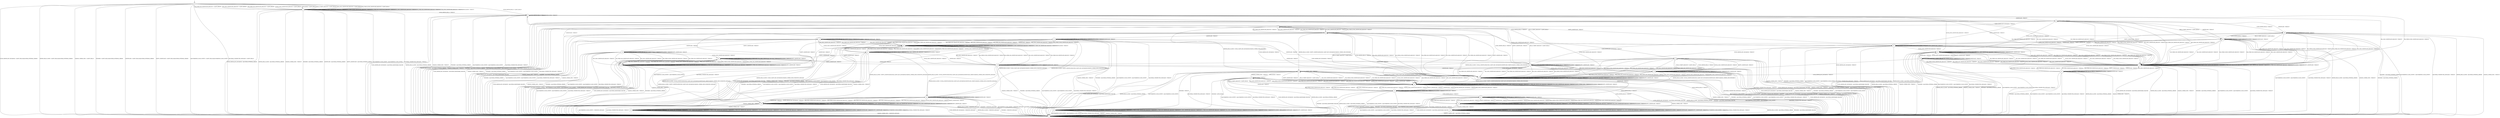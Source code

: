 digraph g {

	s0 [shape="circle" label="s0"];
	s1 [shape="circle" label="s1"];
	s2 [shape="circle" label="s2"];
	s3 [shape="circle" label="s3"];
	s4 [shape="circle" label="s4"];
	s5 [shape="circle" label="s5"];
	s6 [shape="circle" label="s6"];
	s7 [shape="circle" label="s7"];
	s8 [shape="circle" label="s8"];
	s9 [shape="circle" label="s9"];
	s10 [shape="circle" label="s10"];
	s11 [shape="circle" label="s11"];
	s12 [shape="circle" label="s12"];
	s13 [shape="circle" label="s13"];
	s14 [shape="circle" label="s14"];
	s15 [shape="circle" label="s15"];
	s16 [shape="circle" label="s16"];
	s17 [shape="circle" label="s17"];
	s18 [shape="circle" label="s18"];
	s19 [shape="circle" label="s19"];
	s20 [shape="circle" label="s20"];
	s21 [shape="circle" label="s21"];
	s22 [shape="circle" label="s22"];
	s23 [shape="circle" label="s23"];
	s24 [shape="circle" label="s24"];
	s25 [shape="circle" label="s25"];
	s26 [shape="circle" label="s26"];
	s27 [shape="circle" label="s27"];
	s28 [shape="circle" label="s28"];
	s29 [shape="circle" label="s29"];
	s30 [shape="circle" label="s30"];
	s31 [shape="circle" label="s31"];
	s32 [shape="circle" label="s32"];
	s33 [shape="circle" label="s33"];
	s34 [shape="circle" label="s34"];
	s35 [shape="circle" label="s35"];
	s36 [shape="circle" label="s36"];
	s0 -> s2 [label="HELLO_VERIFY_REQUEST / CLIENT_HELLO+"];
	s0 -> s3 [label="ECDH_SERVER_HELLO / CLIENT_HELLO"];
	s0 -> s1 [label="ECDH_SERVER_KEY_EXCHANGE / CLIENT_HELLO|Alert(FATAL,INTERNAL_ERROR)"];
	s0 -> s2 [label="RSA_SIGN_CERTIFICATE_REQUEST / CLIENT_HELLO"];
	s0 -> s2 [label="RSA_FIXED_ECDH_CERTIFICATE_REQUEST / CLIENT_HELLO"];
	s0 -> s2 [label="RSA_FIXED_DH_CERTIFICATE_REQUEST / CLIENT_HELLO"];
	s0 -> s2 [label="DSS_SIGN_CERTIFICATE_REQUEST / CLIENT_HELLO"];
	s0 -> s2 [label="DSS_FIXED_DH_CERTIFICATE_REQUEST / CLIENT_HELLO"];
	s0 -> s2 [label="ECDSA_SIGN_CERTIFICATE_REQUEST / CLIENT_HELLO"];
	s0 -> s1 [label="SERVER_HELLO_DONE / CLIENT_HELLO|Alert(FATAL,INTERNAL_ERROR)"];
	s0 -> s1 [label="CHANGE_CIPHER_SPEC / CLIENT_HELLO"];
	s0 -> s1 [label="FINISHED / CLIENT_HELLO|Alert(FATAL,INTERNAL_ERROR)"];
	s0 -> s2 [label="APPLICATION / CLIENT_HELLO"];
	s0 -> s1 [label="CERTIFICATE / CLIENT_HELLO|Alert(FATAL,INTERNAL_ERROR)"];
	s0 -> s1 [label="EMPTY_CERTIFICATE / CLIENT_HELLO|Alert(FATAL,INTERNAL_ERROR)"];
	s0 -> s1 [label="Alert(WARNING,CLOSE_NOTIFY) / CLIENT_HELLO|Alert(WARNING,CLOSE_NOTIFY)"];
	s0 -> s1 [label="Alert(FATAL,UNEXPECTED_MESSAGE) / CLIENT_HELLO"];
	s1 -> s1 [label="HELLO_VERIFY_REQUEST / TIMEOUT"];
	s1 -> s1 [label="ECDH_SERVER_HELLO / TIMEOUT"];
	s1 -> s1 [label="ECDH_SERVER_KEY_EXCHANGE / TIMEOUT"];
	s1 -> s1 [label="RSA_SIGN_CERTIFICATE_REQUEST / TIMEOUT"];
	s1 -> s1 [label="RSA_FIXED_ECDH_CERTIFICATE_REQUEST / TIMEOUT"];
	s1 -> s1 [label="RSA_FIXED_DH_CERTIFICATE_REQUEST / TIMEOUT"];
	s1 -> s1 [label="DSS_SIGN_CERTIFICATE_REQUEST / TIMEOUT"];
	s1 -> s1 [label="DSS_FIXED_DH_CERTIFICATE_REQUEST / TIMEOUT"];
	s1 -> s1 [label="ECDSA_SIGN_CERTIFICATE_REQUEST / TIMEOUT"];
	s1 -> s1 [label="SERVER_HELLO_DONE / TIMEOUT"];
	s1 -> s1 [label="CHANGE_CIPHER_SPEC / TIMEOUT"];
	s1 -> s1 [label="FINISHED / TIMEOUT"];
	s1 -> s1 [label="APPLICATION / TIMEOUT"];
	s1 -> s1 [label="CERTIFICATE / TIMEOUT"];
	s1 -> s1 [label="EMPTY_CERTIFICATE / TIMEOUT"];
	s1 -> s1 [label="Alert(WARNING,CLOSE_NOTIFY) / TIMEOUT"];
	s1 -> s1 [label="Alert(FATAL,UNEXPECTED_MESSAGE) / TIMEOUT"];
	s2 -> s2 [label="HELLO_VERIFY_REQUEST / CLIENT_HELLO"];
	s2 -> s3 [label="ECDH_SERVER_HELLO / TIMEOUT"];
	s2 -> s1 [label="ECDH_SERVER_KEY_EXCHANGE / Alert(FATAL,INTERNAL_ERROR)"];
	s2 -> s2 [label="RSA_SIGN_CERTIFICATE_REQUEST / TIMEOUT"];
	s2 -> s2 [label="RSA_FIXED_ECDH_CERTIFICATE_REQUEST / TIMEOUT"];
	s2 -> s2 [label="RSA_FIXED_DH_CERTIFICATE_REQUEST / TIMEOUT"];
	s2 -> s2 [label="DSS_SIGN_CERTIFICATE_REQUEST / TIMEOUT"];
	s2 -> s2 [label="DSS_FIXED_DH_CERTIFICATE_REQUEST / TIMEOUT"];
	s2 -> s2 [label="ECDSA_SIGN_CERTIFICATE_REQUEST / TIMEOUT"];
	s2 -> s1 [label="SERVER_HELLO_DONE / Alert(FATAL,INTERNAL_ERROR)"];
	s2 -> s1 [label="CHANGE_CIPHER_SPEC / TIMEOUT"];
	s2 -> s1 [label="FINISHED / Alert(FATAL,INTERNAL_ERROR)"];
	s2 -> s2 [label="APPLICATION / TIMEOUT"];
	s2 -> s1 [label="CERTIFICATE / Alert(FATAL,INTERNAL_ERROR)"];
	s2 -> s1 [label="EMPTY_CERTIFICATE / Alert(FATAL,INTERNAL_ERROR)"];
	s2 -> s1 [label="Alert(WARNING,CLOSE_NOTIFY) / Alert(WARNING,CLOSE_NOTIFY)"];
	s2 -> s1 [label="Alert(FATAL,UNEXPECTED_MESSAGE) / TIMEOUT"];
	s3 -> s33 [label="HELLO_VERIFY_REQUEST / CLIENT_HELLO"];
	s3 -> s3 [label="ECDH_SERVER_HELLO / TIMEOUT"];
	s3 -> s1 [label="ECDH_SERVER_KEY_EXCHANGE / Alert(FATAL,HANDSHAKE_FAILURE)"];
	s3 -> s31 [label="RSA_SIGN_CERTIFICATE_REQUEST / TIMEOUT"];
	s3 -> s31 [label="RSA_FIXED_ECDH_CERTIFICATE_REQUEST / TIMEOUT"];
	s3 -> s31 [label="RSA_FIXED_DH_CERTIFICATE_REQUEST / TIMEOUT"];
	s3 -> s31 [label="DSS_SIGN_CERTIFICATE_REQUEST / TIMEOUT"];
	s3 -> s31 [label="DSS_FIXED_DH_CERTIFICATE_REQUEST / TIMEOUT"];
	s3 -> s34 [label="ECDSA_SIGN_CERTIFICATE_REQUEST / TIMEOUT"];
	s3 -> s1 [label="SERVER_HELLO_DONE / Alert(FATAL,INTERNAL_ERROR)"];
	s3 -> s1 [label="CHANGE_CIPHER_SPEC / TIMEOUT"];
	s3 -> s1 [label="FINISHED / Alert(FATAL,INTERNAL_ERROR)"];
	s3 -> s3 [label="APPLICATION / TIMEOUT"];
	s3 -> s4 [label="CERTIFICATE / TIMEOUT"];
	s3 -> s33 [label="EMPTY_CERTIFICATE / TIMEOUT"];
	s3 -> s1 [label="Alert(WARNING,CLOSE_NOTIFY) / Alert(WARNING,CLOSE_NOTIFY)"];
	s3 -> s1 [label="Alert(FATAL,UNEXPECTED_MESSAGE) / TIMEOUT"];
	s4 -> s36 [label="HELLO_VERIFY_REQUEST / CLIENT_HELLO"];
	s4 -> s30 [label="ECDH_SERVER_HELLO / TIMEOUT"];
	s4 -> s5 [label="ECDH_SERVER_KEY_EXCHANGE / TIMEOUT"];
	s4 -> s31 [label="RSA_SIGN_CERTIFICATE_REQUEST / TIMEOUT"];
	s4 -> s31 [label="RSA_FIXED_ECDH_CERTIFICATE_REQUEST / TIMEOUT"];
	s4 -> s31 [label="RSA_FIXED_DH_CERTIFICATE_REQUEST / TIMEOUT"];
	s4 -> s31 [label="DSS_SIGN_CERTIFICATE_REQUEST / TIMEOUT"];
	s4 -> s31 [label="DSS_FIXED_DH_CERTIFICATE_REQUEST / TIMEOUT"];
	s4 -> s34 [label="ECDSA_SIGN_CERTIFICATE_REQUEST / TIMEOUT"];
	s4 -> s1 [label="SERVER_HELLO_DONE / Alert(FATAL,INTERNAL_ERROR)"];
	s4 -> s1 [label="CHANGE_CIPHER_SPEC / TIMEOUT"];
	s4 -> s1 [label="FINISHED / Alert(FATAL,INTERNAL_ERROR)"];
	s4 -> s4 [label="APPLICATION / TIMEOUT"];
	s4 -> s36 [label="CERTIFICATE / TIMEOUT"];
	s4 -> s33 [label="EMPTY_CERTIFICATE / TIMEOUT"];
	s4 -> s1 [label="Alert(WARNING,CLOSE_NOTIFY) / Alert(WARNING,CLOSE_NOTIFY)"];
	s4 -> s1 [label="Alert(FATAL,UNEXPECTED_MESSAGE) / TIMEOUT"];
	s5 -> s29 [label="HELLO_VERIFY_REQUEST / CLIENT_HELLO"];
	s5 -> s29 [label="ECDH_SERVER_HELLO / TIMEOUT"];
	s5 -> s1 [label="ECDH_SERVER_KEY_EXCHANGE / Alert(FATAL,HANDSHAKE_FAILURE)"];
	s5 -> s6 [label="RSA_SIGN_CERTIFICATE_REQUEST / TIMEOUT"];
	s5 -> s6 [label="RSA_FIXED_ECDH_CERTIFICATE_REQUEST / TIMEOUT"];
	s5 -> s6 [label="RSA_FIXED_DH_CERTIFICATE_REQUEST / TIMEOUT"];
	s5 -> s6 [label="DSS_SIGN_CERTIFICATE_REQUEST / TIMEOUT"];
	s5 -> s6 [label="DSS_FIXED_DH_CERTIFICATE_REQUEST / TIMEOUT"];
	s5 -> s7 [label="ECDSA_SIGN_CERTIFICATE_REQUEST / TIMEOUT"];
	s5 -> s8 [label="SERVER_HELLO_DONE / ECDH_CLIENT_KEY_EXCHANGE|CHANGE_CIPHER_SPEC|FINISHED"];
	s5 -> s1 [label="CHANGE_CIPHER_SPEC / TIMEOUT"];
	s5 -> s1 [label="FINISHED / Alert(FATAL,INTERNAL_ERROR)"];
	s5 -> s5 [label="APPLICATION / TIMEOUT"];
	s5 -> s14 [label="CERTIFICATE / TIMEOUT"];
	s5 -> s29 [label="EMPTY_CERTIFICATE / TIMEOUT"];
	s5 -> s1 [label="Alert(WARNING,CLOSE_NOTIFY) / Alert(WARNING,CLOSE_NOTIFY)"];
	s5 -> s1 [label="Alert(FATAL,UNEXPECTED_MESSAGE) / TIMEOUT"];
	s6 -> s25 [label="HELLO_VERIFY_REQUEST / CLIENT_HELLO"];
	s6 -> s25 [label="ECDH_SERVER_HELLO / TIMEOUT"];
	s6 -> s1 [label="ECDH_SERVER_KEY_EXCHANGE / Alert(FATAL,HANDSHAKE_FAILURE)"];
	s6 -> s25 [label="RSA_SIGN_CERTIFICATE_REQUEST / TIMEOUT"];
	s6 -> s25 [label="RSA_FIXED_ECDH_CERTIFICATE_REQUEST / TIMEOUT"];
	s6 -> s25 [label="RSA_FIXED_DH_CERTIFICATE_REQUEST / TIMEOUT"];
	s6 -> s25 [label="DSS_SIGN_CERTIFICATE_REQUEST / TIMEOUT"];
	s6 -> s25 [label="DSS_FIXED_DH_CERTIFICATE_REQUEST / TIMEOUT"];
	s6 -> s26 [label="ECDSA_SIGN_CERTIFICATE_REQUEST / TIMEOUT"];
	s6 -> s8 [label="SERVER_HELLO_DONE / EMPTY_CERTIFICATE|ECDH_CLIENT_KEY_EXCHANGE|CHANGE_CIPHER_SPEC|FINISHED"];
	s6 -> s1 [label="CHANGE_CIPHER_SPEC / TIMEOUT"];
	s6 -> s1 [label="FINISHED / Alert(FATAL,INTERNAL_ERROR)"];
	s6 -> s6 [label="APPLICATION / TIMEOUT"];
	s6 -> s21 [label="CERTIFICATE / TIMEOUT"];
	s6 -> s25 [label="EMPTY_CERTIFICATE / TIMEOUT"];
	s6 -> s1 [label="Alert(WARNING,CLOSE_NOTIFY) / Alert(WARNING,CLOSE_NOTIFY)"];
	s6 -> s1 [label="Alert(FATAL,UNEXPECTED_MESSAGE) / TIMEOUT"];
	s7 -> s26 [label="HELLO_VERIFY_REQUEST / CLIENT_HELLO"];
	s7 -> s26 [label="ECDH_SERVER_HELLO / TIMEOUT"];
	s7 -> s1 [label="ECDH_SERVER_KEY_EXCHANGE / Alert(FATAL,HANDSHAKE_FAILURE)"];
	s7 -> s25 [label="RSA_SIGN_CERTIFICATE_REQUEST / TIMEOUT"];
	s7 -> s25 [label="RSA_FIXED_ECDH_CERTIFICATE_REQUEST / TIMEOUT"];
	s7 -> s25 [label="RSA_FIXED_DH_CERTIFICATE_REQUEST / TIMEOUT"];
	s7 -> s25 [label="DSS_SIGN_CERTIFICATE_REQUEST / TIMEOUT"];
	s7 -> s25 [label="DSS_FIXED_DH_CERTIFICATE_REQUEST / TIMEOUT"];
	s7 -> s26 [label="ECDSA_SIGN_CERTIFICATE_REQUEST / TIMEOUT"];
	s7 -> s8 [label="SERVER_HELLO_DONE / ECDSA_CERTIFICATE|ECDH_CLIENT_KEY_EXCHANGE|CERTIFICATE_VERIFY|CHANGE_CIPHER_SPEC|FINISHED"];
	s7 -> s1 [label="CHANGE_CIPHER_SPEC / TIMEOUT"];
	s7 -> s1 [label="FINISHED / Alert(FATAL,INTERNAL_ERROR)"];
	s7 -> s7 [label="APPLICATION / TIMEOUT"];
	s7 -> s20 [label="CERTIFICATE / TIMEOUT"];
	s7 -> s26 [label="EMPTY_CERTIFICATE / TIMEOUT"];
	s7 -> s1 [label="Alert(WARNING,CLOSE_NOTIFY) / Alert(WARNING,CLOSE_NOTIFY)"];
	s7 -> s1 [label="Alert(FATAL,UNEXPECTED_MESSAGE) / TIMEOUT"];
	s8 -> s10 [label="HELLO_VERIFY_REQUEST / CLIENT_HELLO"];
	s8 -> s12 [label="ECDH_SERVER_HELLO / TIMEOUT"];
	s8 -> s1 [label="ECDH_SERVER_KEY_EXCHANGE / Alert(FATAL,HANDSHAKE_FAILURE)"];
	s8 -> s10 [label="RSA_SIGN_CERTIFICATE_REQUEST / TIMEOUT"];
	s8 -> s10 [label="RSA_FIXED_ECDH_CERTIFICATE_REQUEST / TIMEOUT"];
	s8 -> s10 [label="RSA_FIXED_DH_CERTIFICATE_REQUEST / TIMEOUT"];
	s8 -> s10 [label="DSS_SIGN_CERTIFICATE_REQUEST / TIMEOUT"];
	s8 -> s10 [label="DSS_FIXED_DH_CERTIFICATE_REQUEST / TIMEOUT"];
	s8 -> s10 [label="ECDSA_SIGN_CERTIFICATE_REQUEST / TIMEOUT"];
	s8 -> s1 [label="SERVER_HELLO_DONE / Alert(FATAL,INTERNAL_ERROR)"];
	s8 -> s8 [label="CHANGE_CIPHER_SPEC / TIMEOUT"];
	s8 -> s24 [label="FINISHED / TIMEOUT"];
	s8 -> s9 [label="APPLICATION / TIMEOUT"];
	s8 -> s11 [label="CERTIFICATE / TIMEOUT"];
	s8 -> s10 [label="EMPTY_CERTIFICATE / TIMEOUT"];
	s8 -> s1 [label="Alert(WARNING,CLOSE_NOTIFY) / Alert(WARNING,CLOSE_NOTIFY)"];
	s8 -> s1 [label="Alert(FATAL,UNEXPECTED_MESSAGE) / TIMEOUT"];
	s9 -> s10 [label="HELLO_VERIFY_REQUEST / CLIENT_HELLO"];
	s9 -> s12 [label="ECDH_SERVER_HELLO / TIMEOUT"];
	s9 -> s1 [label="ECDH_SERVER_KEY_EXCHANGE / Alert(FATAL,HANDSHAKE_FAILURE)"];
	s9 -> s10 [label="RSA_SIGN_CERTIFICATE_REQUEST / TIMEOUT"];
	s9 -> s10 [label="RSA_FIXED_ECDH_CERTIFICATE_REQUEST / TIMEOUT"];
	s9 -> s10 [label="RSA_FIXED_DH_CERTIFICATE_REQUEST / TIMEOUT"];
	s9 -> s10 [label="DSS_SIGN_CERTIFICATE_REQUEST / TIMEOUT"];
	s9 -> s10 [label="DSS_FIXED_DH_CERTIFICATE_REQUEST / TIMEOUT"];
	s9 -> s10 [label="ECDSA_SIGN_CERTIFICATE_REQUEST / TIMEOUT"];
	s9 -> s1 [label="SERVER_HELLO_DONE / Alert(FATAL,INTERNAL_ERROR)"];
	s9 -> s8 [label="CHANGE_CIPHER_SPEC / TIMEOUT"];
	s9 -> s24 [label="FINISHED / APPLICATION"];
	s9 -> s9 [label="APPLICATION / TIMEOUT"];
	s9 -> s11 [label="CERTIFICATE / TIMEOUT"];
	s9 -> s10 [label="EMPTY_CERTIFICATE / TIMEOUT"];
	s9 -> s1 [label="Alert(WARNING,CLOSE_NOTIFY) / Alert(WARNING,CLOSE_NOTIFY)"];
	s9 -> s1 [label="Alert(FATAL,UNEXPECTED_MESSAGE) / TIMEOUT"];
	s10 -> s10 [label="HELLO_VERIFY_REQUEST / CLIENT_HELLO"];
	s10 -> s12 [label="ECDH_SERVER_HELLO / TIMEOUT"];
	s10 -> s1 [label="ECDH_SERVER_KEY_EXCHANGE / Alert(FATAL,HANDSHAKE_FAILURE)"];
	s10 -> s10 [label="RSA_SIGN_CERTIFICATE_REQUEST / TIMEOUT"];
	s10 -> s10 [label="RSA_FIXED_ECDH_CERTIFICATE_REQUEST / TIMEOUT"];
	s10 -> s10 [label="RSA_FIXED_DH_CERTIFICATE_REQUEST / TIMEOUT"];
	s10 -> s10 [label="DSS_SIGN_CERTIFICATE_REQUEST / TIMEOUT"];
	s10 -> s10 [label="DSS_FIXED_DH_CERTIFICATE_REQUEST / TIMEOUT"];
	s10 -> s10 [label="ECDSA_SIGN_CERTIFICATE_REQUEST / TIMEOUT"];
	s10 -> s1 [label="SERVER_HELLO_DONE / Alert(FATAL,INTERNAL_ERROR)"];
	s10 -> s10 [label="CHANGE_CIPHER_SPEC / TIMEOUT"];
	s10 -> s1 [label="FINISHED / Alert(FATAL,HANDSHAKE_FAILURE)"];
	s10 -> s10 [label="APPLICATION / TIMEOUT"];
	s10 -> s11 [label="CERTIFICATE / TIMEOUT"];
	s10 -> s10 [label="EMPTY_CERTIFICATE / TIMEOUT"];
	s10 -> s1 [label="Alert(WARNING,CLOSE_NOTIFY) / Alert(WARNING,CLOSE_NOTIFY)"];
	s10 -> s1 [label="Alert(FATAL,UNEXPECTED_MESSAGE) / TIMEOUT"];
	s11 -> s11 [label="HELLO_VERIFY_REQUEST / CLIENT_HELLO"];
	s11 -> s22 [label="ECDH_SERVER_HELLO / TIMEOUT"];
	s11 -> s10 [label="ECDH_SERVER_KEY_EXCHANGE / TIMEOUT"];
	s11 -> s10 [label="RSA_SIGN_CERTIFICATE_REQUEST / TIMEOUT"];
	s11 -> s10 [label="RSA_FIXED_ECDH_CERTIFICATE_REQUEST / TIMEOUT"];
	s11 -> s10 [label="RSA_FIXED_DH_CERTIFICATE_REQUEST / TIMEOUT"];
	s11 -> s10 [label="DSS_SIGN_CERTIFICATE_REQUEST / TIMEOUT"];
	s11 -> s10 [label="DSS_FIXED_DH_CERTIFICATE_REQUEST / TIMEOUT"];
	s11 -> s10 [label="ECDSA_SIGN_CERTIFICATE_REQUEST / TIMEOUT"];
	s11 -> s1 [label="SERVER_HELLO_DONE / Alert(FATAL,INTERNAL_ERROR)"];
	s11 -> s11 [label="CHANGE_CIPHER_SPEC / TIMEOUT"];
	s11 -> s1 [label="FINISHED / Alert(FATAL,HANDSHAKE_FAILURE)"];
	s11 -> s11 [label="APPLICATION / TIMEOUT"];
	s11 -> s11 [label="CERTIFICATE / TIMEOUT"];
	s11 -> s10 [label="EMPTY_CERTIFICATE / TIMEOUT"];
	s11 -> s1 [label="Alert(WARNING,CLOSE_NOTIFY) / Alert(WARNING,CLOSE_NOTIFY)"];
	s11 -> s1 [label="Alert(FATAL,UNEXPECTED_MESSAGE) / TIMEOUT"];
	s12 -> s12 [label="HELLO_VERIFY_REQUEST / CLIENT_HELLO"];
	s12 -> s12 [label="ECDH_SERVER_HELLO / TIMEOUT"];
	s12 -> s1 [label="ECDH_SERVER_KEY_EXCHANGE / Alert(FATAL,HANDSHAKE_FAILURE)"];
	s12 -> s12 [label="RSA_SIGN_CERTIFICATE_REQUEST / TIMEOUT"];
	s12 -> s12 [label="RSA_FIXED_ECDH_CERTIFICATE_REQUEST / TIMEOUT"];
	s12 -> s12 [label="RSA_FIXED_DH_CERTIFICATE_REQUEST / TIMEOUT"];
	s12 -> s12 [label="DSS_SIGN_CERTIFICATE_REQUEST / TIMEOUT"];
	s12 -> s12 [label="DSS_FIXED_DH_CERTIFICATE_REQUEST / TIMEOUT"];
	s12 -> s12 [label="ECDSA_SIGN_CERTIFICATE_REQUEST / TIMEOUT"];
	s12 -> s1 [label="SERVER_HELLO_DONE / Alert(FATAL,INTERNAL_ERROR)"];
	s12 -> s13 [label="CHANGE_CIPHER_SPEC / TIMEOUT"];
	s12 -> s1 [label="FINISHED / Alert(FATAL,HANDSHAKE_FAILURE)"];
	s12 -> s12 [label="APPLICATION / TIMEOUT"];
	s12 -> s22 [label="CERTIFICATE / TIMEOUT"];
	s12 -> s12 [label="EMPTY_CERTIFICATE / TIMEOUT"];
	s12 -> s1 [label="Alert(WARNING,CLOSE_NOTIFY) / Alert(WARNING,CLOSE_NOTIFY)"];
	s12 -> s1 [label="Alert(FATAL,UNEXPECTED_MESSAGE) / TIMEOUT"];
	s13 -> s13 [label="HELLO_VERIFY_REQUEST / TIMEOUT"];
	s13 -> s13 [label="ECDH_SERVER_HELLO / TIMEOUT"];
	s13 -> s13 [label="ECDH_SERVER_KEY_EXCHANGE / TIMEOUT"];
	s13 -> s13 [label="RSA_SIGN_CERTIFICATE_REQUEST / TIMEOUT"];
	s13 -> s13 [label="RSA_FIXED_ECDH_CERTIFICATE_REQUEST / TIMEOUT"];
	s13 -> s13 [label="RSA_FIXED_DH_CERTIFICATE_REQUEST / TIMEOUT"];
	s13 -> s13 [label="DSS_SIGN_CERTIFICATE_REQUEST / TIMEOUT"];
	s13 -> s13 [label="DSS_FIXED_DH_CERTIFICATE_REQUEST / TIMEOUT"];
	s13 -> s13 [label="ECDSA_SIGN_CERTIFICATE_REQUEST / TIMEOUT"];
	s13 -> s13 [label="SERVER_HELLO_DONE / TIMEOUT"];
	s13 -> s1 [label="CHANGE_CIPHER_SPEC / Alert(FATAL,INTERNAL_ERROR)"];
	s13 -> s13 [label="FINISHED / TIMEOUT"];
	s13 -> s13 [label="APPLICATION / TIMEOUT"];
	s13 -> s13 [label="CERTIFICATE / TIMEOUT"];
	s13 -> s13 [label="EMPTY_CERTIFICATE / TIMEOUT"];
	s13 -> s13 [label="Alert(WARNING,CLOSE_NOTIFY) / TIMEOUT"];
	s13 -> s13 [label="Alert(FATAL,UNEXPECTED_MESSAGE) / TIMEOUT"];
	s14 -> s14 [label="HELLO_VERIFY_REQUEST / CLIENT_HELLO"];
	s14 -> s14 [label="ECDH_SERVER_HELLO / TIMEOUT"];
	s14 -> s29 [label="ECDH_SERVER_KEY_EXCHANGE / TIMEOUT"];
	s14 -> s16 [label="RSA_SIGN_CERTIFICATE_REQUEST / TIMEOUT"];
	s14 -> s16 [label="RSA_FIXED_ECDH_CERTIFICATE_REQUEST / TIMEOUT"];
	s14 -> s16 [label="RSA_FIXED_DH_CERTIFICATE_REQUEST / TIMEOUT"];
	s14 -> s16 [label="DSS_SIGN_CERTIFICATE_REQUEST / TIMEOUT"];
	s14 -> s16 [label="DSS_FIXED_DH_CERTIFICATE_REQUEST / TIMEOUT"];
	s14 -> s17 [label="ECDSA_SIGN_CERTIFICATE_REQUEST / TIMEOUT"];
	s14 -> s18 [label="SERVER_HELLO_DONE / ECDH_CLIENT_KEY_EXCHANGE|CHANGE_CIPHER_SPEC|UNKNOWN_MESSAGE"];
	s14 -> s1 [label="CHANGE_CIPHER_SPEC / TIMEOUT"];
	s14 -> s1 [label="FINISHED / Alert(FATAL,INTERNAL_ERROR)"];
	s14 -> s14 [label="APPLICATION / TIMEOUT"];
	s14 -> s14 [label="CERTIFICATE / TIMEOUT"];
	s14 -> s15 [label="EMPTY_CERTIFICATE / TIMEOUT"];
	s14 -> s1 [label="Alert(WARNING,CLOSE_NOTIFY) / Alert(WARNING,CLOSE_NOTIFY)"];
	s14 -> s1 [label="Alert(FATAL,UNEXPECTED_MESSAGE) / TIMEOUT"];
	s15 -> s15 [label="HELLO_VERIFY_REQUEST / CLIENT_HELLO"];
	s15 -> s15 [label="ECDH_SERVER_HELLO / TIMEOUT"];
	s15 -> s1 [label="ECDH_SERVER_KEY_EXCHANGE / Alert(FATAL,HANDSHAKE_FAILURE)"];
	s15 -> s28 [label="RSA_SIGN_CERTIFICATE_REQUEST / TIMEOUT"];
	s15 -> s28 [label="RSA_FIXED_ECDH_CERTIFICATE_REQUEST / TIMEOUT"];
	s15 -> s28 [label="RSA_FIXED_DH_CERTIFICATE_REQUEST / TIMEOUT"];
	s15 -> s28 [label="DSS_SIGN_CERTIFICATE_REQUEST / TIMEOUT"];
	s15 -> s28 [label="DSS_FIXED_DH_CERTIFICATE_REQUEST / TIMEOUT"];
	s15 -> s27 [label="ECDSA_SIGN_CERTIFICATE_REQUEST / TIMEOUT"];
	s15 -> s23 [label="SERVER_HELLO_DONE / ECDH_CLIENT_KEY_EXCHANGE|CHANGE_CIPHER_SPEC|UNKNOWN_MESSAGE"];
	s15 -> s1 [label="CHANGE_CIPHER_SPEC / TIMEOUT"];
	s15 -> s1 [label="FINISHED / Alert(FATAL,INTERNAL_ERROR)"];
	s15 -> s15 [label="APPLICATION / TIMEOUT"];
	s15 -> s14 [label="CERTIFICATE / TIMEOUT"];
	s15 -> s15 [label="EMPTY_CERTIFICATE / TIMEOUT"];
	s15 -> s1 [label="Alert(WARNING,CLOSE_NOTIFY) / Alert(WARNING,CLOSE_NOTIFY)"];
	s15 -> s1 [label="Alert(FATAL,UNEXPECTED_MESSAGE) / TIMEOUT"];
	s16 -> s16 [label="HELLO_VERIFY_REQUEST / CLIENT_HELLO"];
	s16 -> s16 [label="ECDH_SERVER_HELLO / TIMEOUT"];
	s16 -> s1 [label="ECDH_SERVER_KEY_EXCHANGE / Alert(FATAL,HANDSHAKE_FAILURE)"];
	s16 -> s16 [label="RSA_SIGN_CERTIFICATE_REQUEST / TIMEOUT"];
	s16 -> s16 [label="RSA_FIXED_ECDH_CERTIFICATE_REQUEST / TIMEOUT"];
	s16 -> s16 [label="RSA_FIXED_DH_CERTIFICATE_REQUEST / TIMEOUT"];
	s16 -> s16 [label="DSS_SIGN_CERTIFICATE_REQUEST / TIMEOUT"];
	s16 -> s16 [label="DSS_FIXED_DH_CERTIFICATE_REQUEST / TIMEOUT"];
	s16 -> s17 [label="ECDSA_SIGN_CERTIFICATE_REQUEST / TIMEOUT"];
	s16 -> s23 [label="SERVER_HELLO_DONE / EMPTY_CERTIFICATE|ECDH_CLIENT_KEY_EXCHANGE|CHANGE_CIPHER_SPEC|UNKNOWN_MESSAGE"];
	s16 -> s1 [label="CHANGE_CIPHER_SPEC / TIMEOUT"];
	s16 -> s1 [label="FINISHED / Alert(FATAL,INTERNAL_ERROR)"];
	s16 -> s16 [label="APPLICATION / TIMEOUT"];
	s16 -> s21 [label="CERTIFICATE / TIMEOUT"];
	s16 -> s28 [label="EMPTY_CERTIFICATE / TIMEOUT"];
	s16 -> s1 [label="Alert(WARNING,CLOSE_NOTIFY) / Alert(WARNING,CLOSE_NOTIFY)"];
	s16 -> s1 [label="Alert(FATAL,UNEXPECTED_MESSAGE) / TIMEOUT"];
	s17 -> s17 [label="HELLO_VERIFY_REQUEST / CLIENT_HELLO"];
	s17 -> s17 [label="ECDH_SERVER_HELLO / TIMEOUT"];
	s17 -> s1 [label="ECDH_SERVER_KEY_EXCHANGE / Alert(FATAL,HANDSHAKE_FAILURE)"];
	s17 -> s16 [label="RSA_SIGN_CERTIFICATE_REQUEST / TIMEOUT"];
	s17 -> s16 [label="RSA_FIXED_ECDH_CERTIFICATE_REQUEST / TIMEOUT"];
	s17 -> s16 [label="RSA_FIXED_DH_CERTIFICATE_REQUEST / TIMEOUT"];
	s17 -> s16 [label="DSS_SIGN_CERTIFICATE_REQUEST / TIMEOUT"];
	s17 -> s16 [label="DSS_FIXED_DH_CERTIFICATE_REQUEST / TIMEOUT"];
	s17 -> s17 [label="ECDSA_SIGN_CERTIFICATE_REQUEST / TIMEOUT"];
	s17 -> s18 [label="SERVER_HELLO_DONE / ECDSA_CERTIFICATE|ECDH_CLIENT_KEY_EXCHANGE|CERTIFICATE_VERIFY|CHANGE_CIPHER_SPEC|UNKNOWN_MESSAGE"];
	s17 -> s1 [label="CHANGE_CIPHER_SPEC / TIMEOUT"];
	s17 -> s1 [label="FINISHED / Alert(FATAL,INTERNAL_ERROR)"];
	s17 -> s17 [label="APPLICATION / TIMEOUT"];
	s17 -> s20 [label="CERTIFICATE / TIMEOUT"];
	s17 -> s27 [label="EMPTY_CERTIFICATE / TIMEOUT"];
	s17 -> s1 [label="Alert(WARNING,CLOSE_NOTIFY) / Alert(WARNING,CLOSE_NOTIFY)"];
	s17 -> s1 [label="Alert(FATAL,UNEXPECTED_MESSAGE) / TIMEOUT"];
	s18 -> s18 [label="HELLO_VERIFY_REQUEST / UNKNOWN_MESSAGE"];
	s18 -> s18 [label="ECDH_SERVER_HELLO / TIMEOUT"];
	s18 -> s23 [label="ECDH_SERVER_KEY_EXCHANGE / TIMEOUT"];
	s18 -> s23 [label="RSA_SIGN_CERTIFICATE_REQUEST / TIMEOUT"];
	s18 -> s23 [label="RSA_FIXED_ECDH_CERTIFICATE_REQUEST / TIMEOUT"];
	s18 -> s23 [label="RSA_FIXED_DH_CERTIFICATE_REQUEST / TIMEOUT"];
	s18 -> s23 [label="DSS_SIGN_CERTIFICATE_REQUEST / TIMEOUT"];
	s18 -> s23 [label="DSS_FIXED_DH_CERTIFICATE_REQUEST / TIMEOUT"];
	s18 -> s23 [label="ECDSA_SIGN_CERTIFICATE_REQUEST / TIMEOUT"];
	s18 -> s1 [label="SERVER_HELLO_DONE / UNKNOWN_MESSAGE"];
	s18 -> s19 [label="CHANGE_CIPHER_SPEC / TIMEOUT"];
	s18 -> s1 [label="FINISHED / UNKNOWN_MESSAGE"];
	s18 -> s18 [label="APPLICATION / TIMEOUT"];
	s18 -> s18 [label="CERTIFICATE / TIMEOUT"];
	s18 -> s23 [label="EMPTY_CERTIFICATE / TIMEOUT"];
	s18 -> s1 [label="Alert(WARNING,CLOSE_NOTIFY) / UNKNOWN_MESSAGE"];
	s18 -> s1 [label="Alert(FATAL,UNEXPECTED_MESSAGE) / TIMEOUT"];
	s19 -> s19 [label="HELLO_VERIFY_REQUEST / TIMEOUT"];
	s19 -> s19 [label="ECDH_SERVER_HELLO / TIMEOUT"];
	s19 -> s19 [label="ECDH_SERVER_KEY_EXCHANGE / TIMEOUT"];
	s19 -> s19 [label="RSA_SIGN_CERTIFICATE_REQUEST / TIMEOUT"];
	s19 -> s19 [label="RSA_FIXED_ECDH_CERTIFICATE_REQUEST / TIMEOUT"];
	s19 -> s19 [label="RSA_FIXED_DH_CERTIFICATE_REQUEST / TIMEOUT"];
	s19 -> s19 [label="DSS_SIGN_CERTIFICATE_REQUEST / TIMEOUT"];
	s19 -> s19 [label="DSS_FIXED_DH_CERTIFICATE_REQUEST / TIMEOUT"];
	s19 -> s19 [label="ECDSA_SIGN_CERTIFICATE_REQUEST / TIMEOUT"];
	s19 -> s19 [label="SERVER_HELLO_DONE / TIMEOUT"];
	s19 -> s1 [label="CHANGE_CIPHER_SPEC / UNKNOWN_MESSAGE"];
	s19 -> s19 [label="FINISHED / TIMEOUT"];
	s19 -> s19 [label="APPLICATION / TIMEOUT"];
	s19 -> s19 [label="CERTIFICATE / TIMEOUT"];
	s19 -> s19 [label="EMPTY_CERTIFICATE / TIMEOUT"];
	s19 -> s19 [label="Alert(WARNING,CLOSE_NOTIFY) / TIMEOUT"];
	s19 -> s19 [label="Alert(FATAL,UNEXPECTED_MESSAGE) / TIMEOUT"];
	s20 -> s20 [label="HELLO_VERIFY_REQUEST / CLIENT_HELLO"];
	s20 -> s20 [label="ECDH_SERVER_HELLO / TIMEOUT"];
	s20 -> s26 [label="ECDH_SERVER_KEY_EXCHANGE / TIMEOUT"];
	s20 -> s16 [label="RSA_SIGN_CERTIFICATE_REQUEST / TIMEOUT"];
	s20 -> s16 [label="RSA_FIXED_ECDH_CERTIFICATE_REQUEST / TIMEOUT"];
	s20 -> s16 [label="RSA_FIXED_DH_CERTIFICATE_REQUEST / TIMEOUT"];
	s20 -> s16 [label="DSS_SIGN_CERTIFICATE_REQUEST / TIMEOUT"];
	s20 -> s16 [label="DSS_FIXED_DH_CERTIFICATE_REQUEST / TIMEOUT"];
	s20 -> s17 [label="ECDSA_SIGN_CERTIFICATE_REQUEST / TIMEOUT"];
	s20 -> s18 [label="SERVER_HELLO_DONE / ECDSA_CERTIFICATE|ECDH_CLIENT_KEY_EXCHANGE|CERTIFICATE_VERIFY|CHANGE_CIPHER_SPEC|UNKNOWN_MESSAGE"];
	s20 -> s1 [label="CHANGE_CIPHER_SPEC / TIMEOUT"];
	s20 -> s1 [label="FINISHED / Alert(FATAL,INTERNAL_ERROR)"];
	s20 -> s20 [label="APPLICATION / TIMEOUT"];
	s20 -> s20 [label="CERTIFICATE / TIMEOUT"];
	s20 -> s27 [label="EMPTY_CERTIFICATE / TIMEOUT"];
	s20 -> s1 [label="Alert(WARNING,CLOSE_NOTIFY) / Alert(WARNING,CLOSE_NOTIFY)"];
	s20 -> s1 [label="Alert(FATAL,UNEXPECTED_MESSAGE) / TIMEOUT"];
	s21 -> s21 [label="HELLO_VERIFY_REQUEST / CLIENT_HELLO"];
	s21 -> s21 [label="ECDH_SERVER_HELLO / TIMEOUT"];
	s21 -> s25 [label="ECDH_SERVER_KEY_EXCHANGE / TIMEOUT"];
	s21 -> s16 [label="RSA_SIGN_CERTIFICATE_REQUEST / TIMEOUT"];
	s21 -> s16 [label="RSA_FIXED_ECDH_CERTIFICATE_REQUEST / TIMEOUT"];
	s21 -> s16 [label="RSA_FIXED_DH_CERTIFICATE_REQUEST / TIMEOUT"];
	s21 -> s16 [label="DSS_SIGN_CERTIFICATE_REQUEST / TIMEOUT"];
	s21 -> s16 [label="DSS_FIXED_DH_CERTIFICATE_REQUEST / TIMEOUT"];
	s21 -> s17 [label="ECDSA_SIGN_CERTIFICATE_REQUEST / TIMEOUT"];
	s21 -> s18 [label="SERVER_HELLO_DONE / EMPTY_CERTIFICATE|ECDH_CLIENT_KEY_EXCHANGE|CHANGE_CIPHER_SPEC|UNKNOWN_MESSAGE"];
	s21 -> s1 [label="CHANGE_CIPHER_SPEC / TIMEOUT"];
	s21 -> s1 [label="FINISHED / Alert(FATAL,INTERNAL_ERROR)"];
	s21 -> s21 [label="APPLICATION / TIMEOUT"];
	s21 -> s21 [label="CERTIFICATE / TIMEOUT"];
	s21 -> s28 [label="EMPTY_CERTIFICATE / TIMEOUT"];
	s21 -> s1 [label="Alert(WARNING,CLOSE_NOTIFY) / Alert(WARNING,CLOSE_NOTIFY)"];
	s21 -> s1 [label="Alert(FATAL,UNEXPECTED_MESSAGE) / TIMEOUT"];
	s22 -> s22 [label="HELLO_VERIFY_REQUEST / CLIENT_HELLO"];
	s22 -> s22 [label="ECDH_SERVER_HELLO / TIMEOUT"];
	s22 -> s12 [label="ECDH_SERVER_KEY_EXCHANGE / TIMEOUT"];
	s22 -> s12 [label="RSA_SIGN_CERTIFICATE_REQUEST / TIMEOUT"];
	s22 -> s12 [label="RSA_FIXED_ECDH_CERTIFICATE_REQUEST / TIMEOUT"];
	s22 -> s12 [label="RSA_FIXED_DH_CERTIFICATE_REQUEST / TIMEOUT"];
	s22 -> s12 [label="DSS_SIGN_CERTIFICATE_REQUEST / TIMEOUT"];
	s22 -> s12 [label="DSS_FIXED_DH_CERTIFICATE_REQUEST / TIMEOUT"];
	s22 -> s12 [label="ECDSA_SIGN_CERTIFICATE_REQUEST / TIMEOUT"];
	s22 -> s1 [label="SERVER_HELLO_DONE / Alert(FATAL,INTERNAL_ERROR)"];
	s22 -> s13 [label="CHANGE_CIPHER_SPEC / TIMEOUT"];
	s22 -> s1 [label="FINISHED / Alert(FATAL,HANDSHAKE_FAILURE)"];
	s22 -> s22 [label="APPLICATION / TIMEOUT"];
	s22 -> s22 [label="CERTIFICATE / TIMEOUT"];
	s22 -> s12 [label="EMPTY_CERTIFICATE / TIMEOUT"];
	s22 -> s1 [label="Alert(WARNING,CLOSE_NOTIFY) / Alert(WARNING,CLOSE_NOTIFY)"];
	s22 -> s1 [label="Alert(FATAL,UNEXPECTED_MESSAGE) / TIMEOUT"];
	s23 -> s23 [label="HELLO_VERIFY_REQUEST / UNKNOWN_MESSAGE"];
	s23 -> s23 [label="ECDH_SERVER_HELLO / TIMEOUT"];
	s23 -> s1 [label="ECDH_SERVER_KEY_EXCHANGE / UNKNOWN_MESSAGE"];
	s23 -> s23 [label="RSA_SIGN_CERTIFICATE_REQUEST / TIMEOUT"];
	s23 -> s23 [label="RSA_FIXED_ECDH_CERTIFICATE_REQUEST / TIMEOUT"];
	s23 -> s23 [label="RSA_FIXED_DH_CERTIFICATE_REQUEST / TIMEOUT"];
	s23 -> s23 [label="DSS_SIGN_CERTIFICATE_REQUEST / TIMEOUT"];
	s23 -> s23 [label="DSS_FIXED_DH_CERTIFICATE_REQUEST / TIMEOUT"];
	s23 -> s23 [label="ECDSA_SIGN_CERTIFICATE_REQUEST / TIMEOUT"];
	s23 -> s1 [label="SERVER_HELLO_DONE / UNKNOWN_MESSAGE"];
	s23 -> s19 [label="CHANGE_CIPHER_SPEC / TIMEOUT"];
	s23 -> s1 [label="FINISHED / UNKNOWN_MESSAGE"];
	s23 -> s23 [label="APPLICATION / TIMEOUT"];
	s23 -> s18 [label="CERTIFICATE / TIMEOUT"];
	s23 -> s23 [label="EMPTY_CERTIFICATE / TIMEOUT"];
	s23 -> s1 [label="Alert(WARNING,CLOSE_NOTIFY) / UNKNOWN_MESSAGE"];
	s23 -> s1 [label="Alert(FATAL,UNEXPECTED_MESSAGE) / TIMEOUT"];
	s24 -> s24 [label="HELLO_VERIFY_REQUEST / TIMEOUT"];
	s24 -> s24 [label="ECDH_SERVER_HELLO / TIMEOUT"];
	s24 -> s24 [label="ECDH_SERVER_KEY_EXCHANGE / TIMEOUT"];
	s24 -> s24 [label="RSA_SIGN_CERTIFICATE_REQUEST / TIMEOUT"];
	s24 -> s24 [label="RSA_FIXED_ECDH_CERTIFICATE_REQUEST / TIMEOUT"];
	s24 -> s24 [label="RSA_FIXED_DH_CERTIFICATE_REQUEST / TIMEOUT"];
	s24 -> s24 [label="DSS_SIGN_CERTIFICATE_REQUEST / TIMEOUT"];
	s24 -> s24 [label="DSS_FIXED_DH_CERTIFICATE_REQUEST / TIMEOUT"];
	s24 -> s24 [label="ECDSA_SIGN_CERTIFICATE_REQUEST / TIMEOUT"];
	s24 -> s24 [label="SERVER_HELLO_DONE / TIMEOUT"];
	s24 -> s1 [label="CHANGE_CIPHER_SPEC / TIMEOUT"];
	s24 -> s24 [label="FINISHED / TIMEOUT"];
	s24 -> s24 [label="APPLICATION / APPLICATION"];
	s24 -> s24 [label="CERTIFICATE / TIMEOUT"];
	s24 -> s24 [label="EMPTY_CERTIFICATE / TIMEOUT"];
	s24 -> s1 [label="Alert(WARNING,CLOSE_NOTIFY) / Alert(WARNING,CLOSE_NOTIFY)"];
	s24 -> s1 [label="Alert(FATAL,UNEXPECTED_MESSAGE) / TIMEOUT"];
	s25 -> s25 [label="HELLO_VERIFY_REQUEST / CLIENT_HELLO"];
	s25 -> s25 [label="ECDH_SERVER_HELLO / TIMEOUT"];
	s25 -> s1 [label="ECDH_SERVER_KEY_EXCHANGE / Alert(FATAL,HANDSHAKE_FAILURE)"];
	s25 -> s25 [label="RSA_SIGN_CERTIFICATE_REQUEST / TIMEOUT"];
	s25 -> s25 [label="RSA_FIXED_ECDH_CERTIFICATE_REQUEST / TIMEOUT"];
	s25 -> s25 [label="RSA_FIXED_DH_CERTIFICATE_REQUEST / TIMEOUT"];
	s25 -> s25 [label="DSS_SIGN_CERTIFICATE_REQUEST / TIMEOUT"];
	s25 -> s25 [label="DSS_FIXED_DH_CERTIFICATE_REQUEST / TIMEOUT"];
	s25 -> s26 [label="ECDSA_SIGN_CERTIFICATE_REQUEST / TIMEOUT"];
	s25 -> s10 [label="SERVER_HELLO_DONE / EMPTY_CERTIFICATE|ECDH_CLIENT_KEY_EXCHANGE|CHANGE_CIPHER_SPEC|FINISHED"];
	s25 -> s1 [label="CHANGE_CIPHER_SPEC / TIMEOUT"];
	s25 -> s1 [label="FINISHED / Alert(FATAL,INTERNAL_ERROR)"];
	s25 -> s25 [label="APPLICATION / TIMEOUT"];
	s25 -> s21 [label="CERTIFICATE / TIMEOUT"];
	s25 -> s25 [label="EMPTY_CERTIFICATE / TIMEOUT"];
	s25 -> s1 [label="Alert(WARNING,CLOSE_NOTIFY) / Alert(WARNING,CLOSE_NOTIFY)"];
	s25 -> s1 [label="Alert(FATAL,UNEXPECTED_MESSAGE) / TIMEOUT"];
	s26 -> s26 [label="HELLO_VERIFY_REQUEST / CLIENT_HELLO"];
	s26 -> s26 [label="ECDH_SERVER_HELLO / TIMEOUT"];
	s26 -> s1 [label="ECDH_SERVER_KEY_EXCHANGE / Alert(FATAL,HANDSHAKE_FAILURE)"];
	s26 -> s25 [label="RSA_SIGN_CERTIFICATE_REQUEST / TIMEOUT"];
	s26 -> s25 [label="RSA_FIXED_ECDH_CERTIFICATE_REQUEST / TIMEOUT"];
	s26 -> s25 [label="RSA_FIXED_DH_CERTIFICATE_REQUEST / TIMEOUT"];
	s26 -> s25 [label="DSS_SIGN_CERTIFICATE_REQUEST / TIMEOUT"];
	s26 -> s25 [label="DSS_FIXED_DH_CERTIFICATE_REQUEST / TIMEOUT"];
	s26 -> s26 [label="ECDSA_SIGN_CERTIFICATE_REQUEST / TIMEOUT"];
	s26 -> s10 [label="SERVER_HELLO_DONE / ECDSA_CERTIFICATE|ECDH_CLIENT_KEY_EXCHANGE|CERTIFICATE_VERIFY|CHANGE_CIPHER_SPEC|FINISHED"];
	s26 -> s1 [label="CHANGE_CIPHER_SPEC / TIMEOUT"];
	s26 -> s1 [label="FINISHED / Alert(FATAL,INTERNAL_ERROR)"];
	s26 -> s26 [label="APPLICATION / TIMEOUT"];
	s26 -> s20 [label="CERTIFICATE / TIMEOUT"];
	s26 -> s26 [label="EMPTY_CERTIFICATE / TIMEOUT"];
	s26 -> s1 [label="Alert(WARNING,CLOSE_NOTIFY) / Alert(WARNING,CLOSE_NOTIFY)"];
	s26 -> s1 [label="Alert(FATAL,UNEXPECTED_MESSAGE) / TIMEOUT"];
	s27 -> s27 [label="HELLO_VERIFY_REQUEST / CLIENT_HELLO"];
	s27 -> s27 [label="ECDH_SERVER_HELLO / TIMEOUT"];
	s27 -> s1 [label="ECDH_SERVER_KEY_EXCHANGE / Alert(FATAL,HANDSHAKE_FAILURE)"];
	s27 -> s28 [label="RSA_SIGN_CERTIFICATE_REQUEST / TIMEOUT"];
	s27 -> s28 [label="RSA_FIXED_ECDH_CERTIFICATE_REQUEST / TIMEOUT"];
	s27 -> s28 [label="RSA_FIXED_DH_CERTIFICATE_REQUEST / TIMEOUT"];
	s27 -> s28 [label="DSS_SIGN_CERTIFICATE_REQUEST / TIMEOUT"];
	s27 -> s28 [label="DSS_FIXED_DH_CERTIFICATE_REQUEST / TIMEOUT"];
	s27 -> s27 [label="ECDSA_SIGN_CERTIFICATE_REQUEST / TIMEOUT"];
	s27 -> s23 [label="SERVER_HELLO_DONE / ECDSA_CERTIFICATE|ECDH_CLIENT_KEY_EXCHANGE|CERTIFICATE_VERIFY|CHANGE_CIPHER_SPEC|UNKNOWN_MESSAGE"];
	s27 -> s1 [label="CHANGE_CIPHER_SPEC / TIMEOUT"];
	s27 -> s1 [label="FINISHED / Alert(FATAL,INTERNAL_ERROR)"];
	s27 -> s27 [label="APPLICATION / TIMEOUT"];
	s27 -> s20 [label="CERTIFICATE / TIMEOUT"];
	s27 -> s27 [label="EMPTY_CERTIFICATE / TIMEOUT"];
	s27 -> s1 [label="Alert(WARNING,CLOSE_NOTIFY) / Alert(WARNING,CLOSE_NOTIFY)"];
	s27 -> s1 [label="Alert(FATAL,UNEXPECTED_MESSAGE) / TIMEOUT"];
	s28 -> s28 [label="HELLO_VERIFY_REQUEST / CLIENT_HELLO"];
	s28 -> s28 [label="ECDH_SERVER_HELLO / TIMEOUT"];
	s28 -> s1 [label="ECDH_SERVER_KEY_EXCHANGE / Alert(FATAL,HANDSHAKE_FAILURE)"];
	s28 -> s28 [label="RSA_SIGN_CERTIFICATE_REQUEST / TIMEOUT"];
	s28 -> s28 [label="RSA_FIXED_ECDH_CERTIFICATE_REQUEST / TIMEOUT"];
	s28 -> s28 [label="RSA_FIXED_DH_CERTIFICATE_REQUEST / TIMEOUT"];
	s28 -> s28 [label="DSS_SIGN_CERTIFICATE_REQUEST / TIMEOUT"];
	s28 -> s28 [label="DSS_FIXED_DH_CERTIFICATE_REQUEST / TIMEOUT"];
	s28 -> s27 [label="ECDSA_SIGN_CERTIFICATE_REQUEST / TIMEOUT"];
	s28 -> s23 [label="SERVER_HELLO_DONE / EMPTY_CERTIFICATE|ECDH_CLIENT_KEY_EXCHANGE|CHANGE_CIPHER_SPEC|UNKNOWN_MESSAGE"];
	s28 -> s1 [label="CHANGE_CIPHER_SPEC / TIMEOUT"];
	s28 -> s1 [label="FINISHED / Alert(FATAL,INTERNAL_ERROR)"];
	s28 -> s28 [label="APPLICATION / TIMEOUT"];
	s28 -> s21 [label="CERTIFICATE / TIMEOUT"];
	s28 -> s28 [label="EMPTY_CERTIFICATE / TIMEOUT"];
	s28 -> s1 [label="Alert(WARNING,CLOSE_NOTIFY) / Alert(WARNING,CLOSE_NOTIFY)"];
	s28 -> s1 [label="Alert(FATAL,UNEXPECTED_MESSAGE) / TIMEOUT"];
	s29 -> s29 [label="HELLO_VERIFY_REQUEST / CLIENT_HELLO"];
	s29 -> s29 [label="ECDH_SERVER_HELLO / TIMEOUT"];
	s29 -> s1 [label="ECDH_SERVER_KEY_EXCHANGE / Alert(FATAL,HANDSHAKE_FAILURE)"];
	s29 -> s25 [label="RSA_SIGN_CERTIFICATE_REQUEST / TIMEOUT"];
	s29 -> s25 [label="RSA_FIXED_ECDH_CERTIFICATE_REQUEST / TIMEOUT"];
	s29 -> s25 [label="RSA_FIXED_DH_CERTIFICATE_REQUEST / TIMEOUT"];
	s29 -> s25 [label="DSS_SIGN_CERTIFICATE_REQUEST / TIMEOUT"];
	s29 -> s25 [label="DSS_FIXED_DH_CERTIFICATE_REQUEST / TIMEOUT"];
	s29 -> s26 [label="ECDSA_SIGN_CERTIFICATE_REQUEST / TIMEOUT"];
	s29 -> s10 [label="SERVER_HELLO_DONE / ECDH_CLIENT_KEY_EXCHANGE|CHANGE_CIPHER_SPEC|FINISHED"];
	s29 -> s1 [label="CHANGE_CIPHER_SPEC / TIMEOUT"];
	s29 -> s1 [label="FINISHED / Alert(FATAL,INTERNAL_ERROR)"];
	s29 -> s29 [label="APPLICATION / TIMEOUT"];
	s29 -> s14 [label="CERTIFICATE / TIMEOUT"];
	s29 -> s29 [label="EMPTY_CERTIFICATE / TIMEOUT"];
	s29 -> s1 [label="Alert(WARNING,CLOSE_NOTIFY) / Alert(WARNING,CLOSE_NOTIFY)"];
	s29 -> s1 [label="Alert(FATAL,UNEXPECTED_MESSAGE) / TIMEOUT"];
	s30 -> s36 [label="HELLO_VERIFY_REQUEST / CLIENT_HELLO"];
	s30 -> s30 [label="ECDH_SERVER_HELLO / TIMEOUT"];
	s30 -> s29 [label="ECDH_SERVER_KEY_EXCHANGE / TIMEOUT"];
	s30 -> s31 [label="RSA_SIGN_CERTIFICATE_REQUEST / TIMEOUT"];
	s30 -> s31 [label="RSA_FIXED_ECDH_CERTIFICATE_REQUEST / TIMEOUT"];
	s30 -> s31 [label="RSA_FIXED_DH_CERTIFICATE_REQUEST / TIMEOUT"];
	s30 -> s31 [label="DSS_SIGN_CERTIFICATE_REQUEST / TIMEOUT"];
	s30 -> s31 [label="DSS_FIXED_DH_CERTIFICATE_REQUEST / TIMEOUT"];
	s30 -> s34 [label="ECDSA_SIGN_CERTIFICATE_REQUEST / TIMEOUT"];
	s30 -> s1 [label="SERVER_HELLO_DONE / Alert(FATAL,INTERNAL_ERROR)"];
	s30 -> s1 [label="CHANGE_CIPHER_SPEC / TIMEOUT"];
	s30 -> s1 [label="FINISHED / Alert(FATAL,INTERNAL_ERROR)"];
	s30 -> s30 [label="APPLICATION / TIMEOUT"];
	s30 -> s4 [label="CERTIFICATE / TIMEOUT"];
	s30 -> s33 [label="EMPTY_CERTIFICATE / TIMEOUT"];
	s30 -> s1 [label="Alert(WARNING,CLOSE_NOTIFY) / Alert(WARNING,CLOSE_NOTIFY)"];
	s30 -> s1 [label="Alert(FATAL,UNEXPECTED_MESSAGE) / TIMEOUT"];
	s31 -> s31 [label="HELLO_VERIFY_REQUEST / CLIENT_HELLO"];
	s31 -> s31 [label="ECDH_SERVER_HELLO / TIMEOUT"];
	s31 -> s1 [label="ECDH_SERVER_KEY_EXCHANGE / Alert(FATAL,HANDSHAKE_FAILURE)"];
	s31 -> s31 [label="RSA_SIGN_CERTIFICATE_REQUEST / TIMEOUT"];
	s31 -> s31 [label="RSA_FIXED_ECDH_CERTIFICATE_REQUEST / TIMEOUT"];
	s31 -> s31 [label="RSA_FIXED_DH_CERTIFICATE_REQUEST / TIMEOUT"];
	s31 -> s31 [label="DSS_SIGN_CERTIFICATE_REQUEST / TIMEOUT"];
	s31 -> s31 [label="DSS_FIXED_DH_CERTIFICATE_REQUEST / TIMEOUT"];
	s31 -> s34 [label="ECDSA_SIGN_CERTIFICATE_REQUEST / TIMEOUT"];
	s31 -> s1 [label="SERVER_HELLO_DONE / Alert(FATAL,INTERNAL_ERROR)"];
	s31 -> s1 [label="CHANGE_CIPHER_SPEC / TIMEOUT"];
	s31 -> s1 [label="FINISHED / Alert(FATAL,INTERNAL_ERROR)"];
	s31 -> s31 [label="APPLICATION / TIMEOUT"];
	s31 -> s32 [label="CERTIFICATE / TIMEOUT"];
	s31 -> s31 [label="EMPTY_CERTIFICATE / TIMEOUT"];
	s31 -> s1 [label="Alert(WARNING,CLOSE_NOTIFY) / Alert(WARNING,CLOSE_NOTIFY)"];
	s31 -> s1 [label="Alert(FATAL,UNEXPECTED_MESSAGE) / TIMEOUT"];
	s32 -> s32 [label="HELLO_VERIFY_REQUEST / CLIENT_HELLO"];
	s32 -> s32 [label="ECDH_SERVER_HELLO / TIMEOUT"];
	s32 -> s25 [label="ECDH_SERVER_KEY_EXCHANGE / TIMEOUT"];
	s32 -> s31 [label="RSA_SIGN_CERTIFICATE_REQUEST / TIMEOUT"];
	s32 -> s31 [label="RSA_FIXED_ECDH_CERTIFICATE_REQUEST / TIMEOUT"];
	s32 -> s31 [label="RSA_FIXED_DH_CERTIFICATE_REQUEST / TIMEOUT"];
	s32 -> s31 [label="DSS_SIGN_CERTIFICATE_REQUEST / TIMEOUT"];
	s32 -> s31 [label="DSS_FIXED_DH_CERTIFICATE_REQUEST / TIMEOUT"];
	s32 -> s34 [label="ECDSA_SIGN_CERTIFICATE_REQUEST / TIMEOUT"];
	s32 -> s1 [label="SERVER_HELLO_DONE / Alert(FATAL,INTERNAL_ERROR)"];
	s32 -> s1 [label="CHANGE_CIPHER_SPEC / TIMEOUT"];
	s32 -> s1 [label="FINISHED / Alert(FATAL,INTERNAL_ERROR)"];
	s32 -> s32 [label="APPLICATION / TIMEOUT"];
	s32 -> s32 [label="CERTIFICATE / TIMEOUT"];
	s32 -> s31 [label="EMPTY_CERTIFICATE / TIMEOUT"];
	s32 -> s1 [label="Alert(WARNING,CLOSE_NOTIFY) / Alert(WARNING,CLOSE_NOTIFY)"];
	s32 -> s1 [label="Alert(FATAL,UNEXPECTED_MESSAGE) / TIMEOUT"];
	s33 -> s33 [label="HELLO_VERIFY_REQUEST / CLIENT_HELLO"];
	s33 -> s3 [label="ECDH_SERVER_HELLO / TIMEOUT"];
	s33 -> s1 [label="ECDH_SERVER_KEY_EXCHANGE / Alert(FATAL,HANDSHAKE_FAILURE)"];
	s33 -> s31 [label="RSA_SIGN_CERTIFICATE_REQUEST / TIMEOUT"];
	s33 -> s31 [label="RSA_FIXED_ECDH_CERTIFICATE_REQUEST / TIMEOUT"];
	s33 -> s31 [label="RSA_FIXED_DH_CERTIFICATE_REQUEST / TIMEOUT"];
	s33 -> s31 [label="DSS_SIGN_CERTIFICATE_REQUEST / TIMEOUT"];
	s33 -> s31 [label="DSS_FIXED_DH_CERTIFICATE_REQUEST / TIMEOUT"];
	s33 -> s34 [label="ECDSA_SIGN_CERTIFICATE_REQUEST / TIMEOUT"];
	s33 -> s1 [label="SERVER_HELLO_DONE / Alert(FATAL,INTERNAL_ERROR)"];
	s33 -> s1 [label="CHANGE_CIPHER_SPEC / TIMEOUT"];
	s33 -> s1 [label="FINISHED / Alert(FATAL,INTERNAL_ERROR)"];
	s33 -> s33 [label="APPLICATION / TIMEOUT"];
	s33 -> s36 [label="CERTIFICATE / TIMEOUT"];
	s33 -> s33 [label="EMPTY_CERTIFICATE / TIMEOUT"];
	s33 -> s1 [label="Alert(WARNING,CLOSE_NOTIFY) / Alert(WARNING,CLOSE_NOTIFY)"];
	s33 -> s1 [label="Alert(FATAL,UNEXPECTED_MESSAGE) / TIMEOUT"];
	s34 -> s34 [label="HELLO_VERIFY_REQUEST / CLIENT_HELLO"];
	s34 -> s34 [label="ECDH_SERVER_HELLO / TIMEOUT"];
	s34 -> s1 [label="ECDH_SERVER_KEY_EXCHANGE / Alert(FATAL,HANDSHAKE_FAILURE)"];
	s34 -> s31 [label="RSA_SIGN_CERTIFICATE_REQUEST / TIMEOUT"];
	s34 -> s31 [label="RSA_FIXED_ECDH_CERTIFICATE_REQUEST / TIMEOUT"];
	s34 -> s31 [label="RSA_FIXED_DH_CERTIFICATE_REQUEST / TIMEOUT"];
	s34 -> s31 [label="DSS_SIGN_CERTIFICATE_REQUEST / TIMEOUT"];
	s34 -> s31 [label="DSS_FIXED_DH_CERTIFICATE_REQUEST / TIMEOUT"];
	s34 -> s34 [label="ECDSA_SIGN_CERTIFICATE_REQUEST / TIMEOUT"];
	s34 -> s1 [label="SERVER_HELLO_DONE / Alert(FATAL,INTERNAL_ERROR)"];
	s34 -> s1 [label="CHANGE_CIPHER_SPEC / TIMEOUT"];
	s34 -> s1 [label="FINISHED / Alert(FATAL,INTERNAL_ERROR)"];
	s34 -> s34 [label="APPLICATION / TIMEOUT"];
	s34 -> s35 [label="CERTIFICATE / TIMEOUT"];
	s34 -> s34 [label="EMPTY_CERTIFICATE / TIMEOUT"];
	s34 -> s1 [label="Alert(WARNING,CLOSE_NOTIFY) / Alert(WARNING,CLOSE_NOTIFY)"];
	s34 -> s1 [label="Alert(FATAL,UNEXPECTED_MESSAGE) / TIMEOUT"];
	s35 -> s35 [label="HELLO_VERIFY_REQUEST / CLIENT_HELLO"];
	s35 -> s35 [label="ECDH_SERVER_HELLO / TIMEOUT"];
	s35 -> s26 [label="ECDH_SERVER_KEY_EXCHANGE / TIMEOUT"];
	s35 -> s31 [label="RSA_SIGN_CERTIFICATE_REQUEST / TIMEOUT"];
	s35 -> s31 [label="RSA_FIXED_ECDH_CERTIFICATE_REQUEST / TIMEOUT"];
	s35 -> s31 [label="RSA_FIXED_DH_CERTIFICATE_REQUEST / TIMEOUT"];
	s35 -> s31 [label="DSS_SIGN_CERTIFICATE_REQUEST / TIMEOUT"];
	s35 -> s31 [label="DSS_FIXED_DH_CERTIFICATE_REQUEST / TIMEOUT"];
	s35 -> s34 [label="ECDSA_SIGN_CERTIFICATE_REQUEST / TIMEOUT"];
	s35 -> s1 [label="SERVER_HELLO_DONE / Alert(FATAL,INTERNAL_ERROR)"];
	s35 -> s1 [label="CHANGE_CIPHER_SPEC / TIMEOUT"];
	s35 -> s1 [label="FINISHED / Alert(FATAL,INTERNAL_ERROR)"];
	s35 -> s35 [label="APPLICATION / TIMEOUT"];
	s35 -> s35 [label="CERTIFICATE / TIMEOUT"];
	s35 -> s34 [label="EMPTY_CERTIFICATE / TIMEOUT"];
	s35 -> s1 [label="Alert(WARNING,CLOSE_NOTIFY) / Alert(WARNING,CLOSE_NOTIFY)"];
	s35 -> s1 [label="Alert(FATAL,UNEXPECTED_MESSAGE) / TIMEOUT"];
	s36 -> s36 [label="HELLO_VERIFY_REQUEST / CLIENT_HELLO"];
	s36 -> s30 [label="ECDH_SERVER_HELLO / TIMEOUT"];
	s36 -> s29 [label="ECDH_SERVER_KEY_EXCHANGE / TIMEOUT"];
	s36 -> s31 [label="RSA_SIGN_CERTIFICATE_REQUEST / TIMEOUT"];
	s36 -> s31 [label="RSA_FIXED_ECDH_CERTIFICATE_REQUEST / TIMEOUT"];
	s36 -> s31 [label="RSA_FIXED_DH_CERTIFICATE_REQUEST / TIMEOUT"];
	s36 -> s31 [label="DSS_SIGN_CERTIFICATE_REQUEST / TIMEOUT"];
	s36 -> s31 [label="DSS_FIXED_DH_CERTIFICATE_REQUEST / TIMEOUT"];
	s36 -> s34 [label="ECDSA_SIGN_CERTIFICATE_REQUEST / TIMEOUT"];
	s36 -> s1 [label="SERVER_HELLO_DONE / Alert(FATAL,INTERNAL_ERROR)"];
	s36 -> s1 [label="CHANGE_CIPHER_SPEC / TIMEOUT"];
	s36 -> s1 [label="FINISHED / Alert(FATAL,INTERNAL_ERROR)"];
	s36 -> s36 [label="APPLICATION / TIMEOUT"];
	s36 -> s36 [label="CERTIFICATE / TIMEOUT"];
	s36 -> s33 [label="EMPTY_CERTIFICATE / TIMEOUT"];
	s36 -> s1 [label="Alert(WARNING,CLOSE_NOTIFY) / Alert(WARNING,CLOSE_NOTIFY)"];
	s36 -> s1 [label="Alert(FATAL,UNEXPECTED_MESSAGE) / TIMEOUT"];

__start0 [label="" shape="none" width="0" height="0"];
__start0 -> s0;

}
